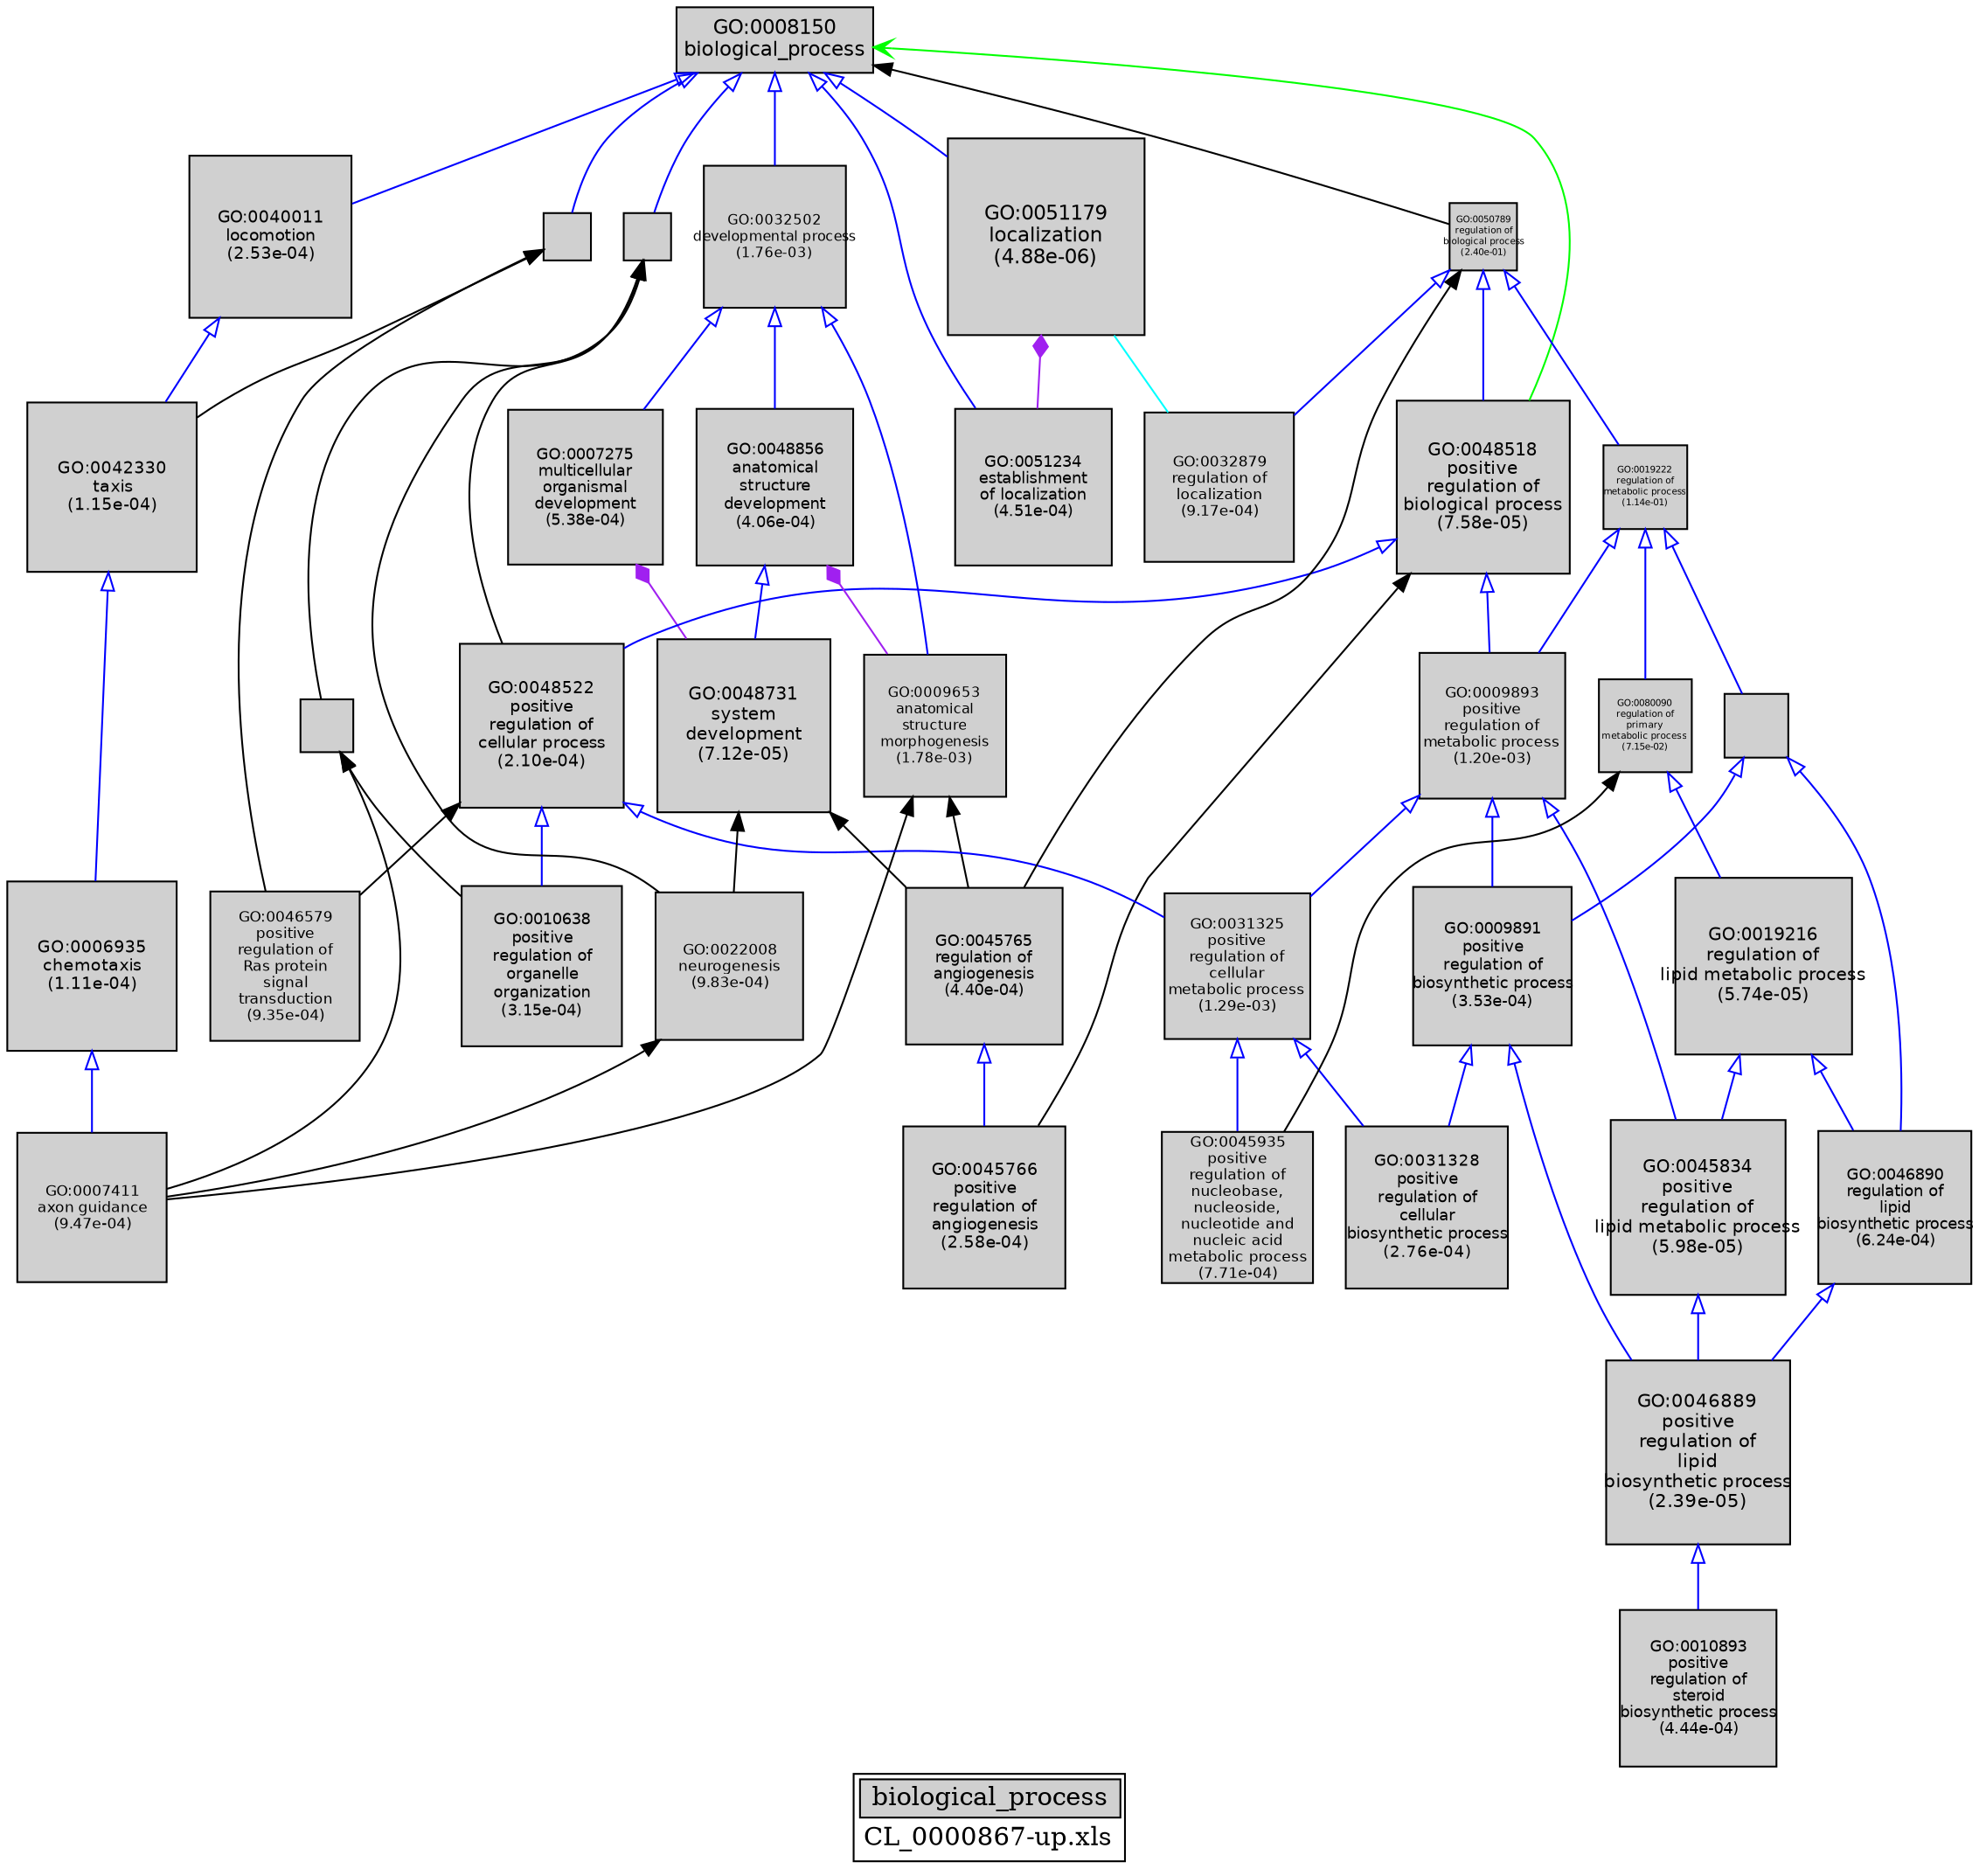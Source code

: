 digraph "biological_process" {
graph [ bgcolor = "#FFFFFF", label = <<TABLE COLOR="black" BGCOLOR="white"><TR><TD COLSPAN="2" BGCOLOR="#D0D0D0"><FONT COLOR="black">biological_process</FONT></TD></TR><TR><TD BORDER="0">CL_0000867-up.xls</TD></TR></TABLE>> ];
node [ fontname = "Helvetica" ];

subgraph "nodes" {

node [ style = "filled", fixedsize = "true", width = 1, shape = "box", fontsize = 9, fillcolor = "#D0D0D0", fontcolor = "black", color = "black" ];

"GO:0009889" [ URL = "#GO:0009889", label = "", width = 0.484019088156, shape = "box", height = 0.484019088156 ];
"GO:0022008" [ URL = "#GO:0022008", label = <<TABLE BORDER="0"><TR><TD>GO:0022008<BR/>neurogenesis<BR/>(9.83e-04)</TD></TR></TABLE>>, width = 1.13065005095, shape = "box", fontsize = 8.14068036687, height = 1.13065005095 ];
"GO:0008150" [ URL = "#GO:0008150", label = <<TABLE BORDER="0"><TR><TD>GO:0008150<BR/>biological_process</TD></TR></TABLE>>, width = 1.5, shape = "box", fontsize = 10.8 ];
"GO:0045935" [ URL = "#GO:0045935", label = <<TABLE BORDER="0"><TR><TD>GO:0045935<BR/>positive<BR/>regulation of<BR/>nucleobase,<BR/>nucleoside,<BR/>nucleotide and<BR/>nucleic acid<BR/>metabolic process<BR/>(7.71e-04)</TD></TR></TABLE>>, width = 1.15013043459, shape = "box", fontsize = 8.28093912904, height = 1.15013043459 ];
"GO:0045766" [ URL = "#GO:0045766", label = <<TABLE BORDER="0"><TR><TD>GO:0045766<BR/>positive<BR/>regulation of<BR/>angiogenesis<BR/>(2.58e-04)</TD></TR></TABLE>>, width = 1.23408455291, shape = "box", fontsize = 8.88540878096, height = 1.23408455291 ];
"GO:0007275" [ URL = "#GO:0007275", label = <<TABLE BORDER="0"><TR><TD>GO:0007275<BR/>multicellular<BR/>organismal<BR/>development<BR/>(5.38e-04)</TD></TR></TABLE>>, width = 1.17847621929, shape = "box", fontsize = 8.48502877892, height = 1.17847621929 ];
"GO:0019216" [ URL = "#GO:0019216", label = <<TABLE BORDER="0"><TR><TD>GO:0019216<BR/>regulation of<BR/>lipid metabolic process<BR/>(5.74e-05)</TD></TR></TABLE>>, width = 1.34106562221, shape = "box", fontsize = 9.65567247994, height = 1.34106562221 ];
"GO:0048518" [ URL = "#GO:0048518", label = <<TABLE BORDER="0"><TR><TD>GO:0048518<BR/>positive<BR/>regulation of<BR/>biological process<BR/>(7.58e-05)</TD></TR></TABLE>>, width = 1.32201826729, shape = "box", fontsize = 9.51853152448, height = 1.32201826729 ];
"GO:0040011" [ URL = "#GO:0040011", label = <<TABLE BORDER="0"><TR><TD>GO:0040011<BR/>locomotion<BR/>(2.53e-04)</TD></TR></TABLE>>, width = 1.23557184842, shape = "box", fontsize = 8.8961173086, height = 1.23557184842 ];
"GO:0071842" [ URL = "#GO:0071842", label = "", width = 0.403871989422, shape = "box", height = 0.403871989422 ];
"GO:0010638" [ URL = "#GO:0010638", label = <<TABLE BORDER="0"><TR><TD>GO:0010638<BR/>positive<BR/>regulation of<BR/>organelle<BR/>organization<BR/>(3.15e-04)</TD></TR></TABLE>>, width = 1.21940707452, shape = "box", fontsize = 8.77973093653, height = 1.21940707452 ];
"GO:0009653" [ URL = "#GO:0009653", label = <<TABLE BORDER="0"><TR><TD>GO:0009653<BR/>anatomical<BR/>structure<BR/>morphogenesis<BR/>(1.78e-03)</TD></TR></TABLE>>, width = 1.08141894848, shape = "box", fontsize = 7.78621642904, height = 1.08141894848 ];
"GO:0032502" [ URL = "#GO:0032502", label = <<TABLE BORDER="0"><TR><TD>GO:0032502<BR/>developmental process<BR/>(1.76e-03)</TD></TR></TABLE>>, width = 1.08257664177, shape = "box", fontsize = 7.79455182074, height = 1.08257664177 ];
"GO:0019222" [ URL = "#GO:0019222", label = <<TABLE BORDER="0"><TR><TD>GO:0019222<BR/>regulation of<BR/>metabolic process<BR/>(1.14e-01)</TD></TR></TABLE>>, width = 0.639141216216, shape = "box", fontsize = 5.0, height = 0.639141216216 ];
"GO:0006935" [ URL = "#GO:0006935", label = <<TABLE BORDER="0"><TR><TD>GO:0006935<BR/>chemotaxis<BR/>(1.11e-04)</TD></TR></TABLE>>, width = 1.29503803631, shape = "box", fontsize = 9.3242738614, height = 1.29503803631 ];
"GO:0031325" [ URL = "#GO:0031325", label = <<TABLE BORDER="0"><TR><TD>GO:0031325<BR/>positive<BR/>regulation of<BR/>cellular<BR/>metabolic process<BR/>(1.29e-03)</TD></TR></TABLE>>, width = 1.10821543889, shape = "box", fontsize = 7.97915116, height = 1.10821543889 ];
"GO:0051179" [ URL = "#GO:0051179", label = <<TABLE BORDER="0"><TR><TD>GO:0051179<BR/>localization<BR/>(4.88e-06)</TD></TR></TABLE>>, width = 1.5, shape = "box", fontsize = 10.8, height = 1.5 ];
"GO:0009893" [ URL = "#GO:0009893", label = <<TABLE BORDER="0"><TR><TD>GO:0009893<BR/>positive<BR/>regulation of<BR/>metabolic process<BR/>(1.20e-03)</TD></TR></TABLE>>, width = 1.11465839948, shape = "box", fontsize = 8.02554047625, height = 1.11465839948 ];
"GO:0050896" [ URL = "#GO:0050896", label = "", width = 0.356351884417, shape = "box", height = 0.356351884417 ];
"GO:0045834" [ URL = "#GO:0045834", label = <<TABLE BORDER="0"><TR><TD>GO:0045834<BR/>positive<BR/>regulation of<BR/>lipid metabolic process<BR/>(5.98e-05)</TD></TR></TABLE>>, width = 1.33827143461, shape = "box", fontsize = 9.63555432916, height = 1.33827143461 ];
"GO:0048522" [ URL = "#GO:0048522", label = <<TABLE BORDER="0"><TR><TD>GO:0048522<BR/>positive<BR/>regulation of<BR/>cellular process<BR/>(2.10e-04)</TD></TR></TABLE>>, width = 1.24945362624, shape = "box", fontsize = 8.99606610889, height = 1.24945362624 ];
"GO:0009987" [ URL = "#GO:0009987", label = "", width = 0.357555466016, shape = "box", height = 0.357555466016 ];
"GO:0046890" [ URL = "#GO:0046890", label = <<TABLE BORDER="0"><TR><TD>GO:0046890<BR/>regulation of<BR/>lipid<BR/>biosynthetic process<BR/>(6.24e-04)</TD></TR></TABLE>>, width = 1.16686674899, shape = "box", fontsize = 8.40144059273, height = 1.16686674899 ];
"GO:0050789" [ URL = "#GO:0050789", label = <<TABLE BORDER="0"><TR><TD>GO:0050789<BR/>regulation of<BR/>biological process<BR/>(2.40e-01)</TD></TR></TABLE>>, width = 0.520602707921, shape = "box", fontsize = 5.0, height = 0.520602707921 ];
"GO:0048856" [ URL = "#GO:0048856", label = <<TABLE BORDER="0"><TR><TD>GO:0048856<BR/>anatomical<BR/>structure<BR/>development<BR/>(4.06e-04)</TD></TR></TABLE>>, width = 1.2000264136, shape = "box", fontsize = 8.6401901779, height = 1.2000264136 ];
"GO:0045765" [ URL = "#GO:0045765", label = <<TABLE BORDER="0"><TR><TD>GO:0045765<BR/>regulation of<BR/>angiogenesis<BR/>(4.40e-04)</TD></TR></TABLE>>, width = 1.19394623625, shape = "box", fontsize = 8.59641290099, height = 1.19394623625 ];
"GO:0042330" [ URL = "#GO:0042330", label = <<TABLE BORDER="0"><TR><TD>GO:0042330<BR/>taxis<BR/>(1.15e-04)</TD></TR></TABLE>>, width = 1.29291079312, shape = "box", fontsize = 9.3089577105, height = 1.29291079312 ];
"GO:0009891" [ URL = "#GO:0009891", label = <<TABLE BORDER="0"><TR><TD>GO:0009891<BR/>positive<BR/>regulation of<BR/>biosynthetic process<BR/>(3.53e-04)</TD></TR></TABLE>>, width = 1.21067925707, shape = "box", fontsize = 8.71689065088, height = 1.21067925707 ];
"GO:0032879" [ URL = "#GO:0032879", label = <<TABLE BORDER="0"><TR><TD>GO:0032879<BR/>regulation of<BR/>localization<BR/>(9.17e-04)</TD></TR></TABLE>>, width = 1.13623595461, shape = "box", fontsize = 8.18089887317, height = 1.13623595461 ];
"GO:0051234" [ URL = "#GO:0051234", label = <<TABLE BORDER="0"><TR><TD>GO:0051234<BR/>establishment<BR/>of localization<BR/>(4.51e-04)</TD></TR></TABLE>>, width = 1.19213300771, shape = "box", fontsize = 8.58335765554, height = 1.19213300771 ];
"GO:0048731" [ URL = "#GO:0048731", label = <<TABLE BORDER="0"><TR><TD>GO:0048731<BR/>system<BR/>development<BR/>(7.12e-05)</TD></TR></TABLE>>, width = 1.32634227676, shape = "box", fontsize = 9.54966439268, height = 1.32634227676 ];
"GO:0046889" [ URL = "#GO:0046889", label = <<TABLE BORDER="0"><TR><TD>GO:0046889<BR/>positive<BR/>regulation of<BR/>lipid<BR/>biosynthetic process<BR/>(2.39e-05)</TD></TR></TABLE>>, width = 1.39960358842, shape = "box", fontsize = 10.0771458366, height = 1.39960358842 ];
"GO:0010893" [ URL = "#GO:0010893", label = <<TABLE BORDER="0"><TR><TD>GO:0010893<BR/>positive<BR/>regulation of<BR/>steroid<BR/>biosynthetic process<BR/>(4.44e-04)</TD></TR></TABLE>>, width = 1.19318127568, shape = "box", fontsize = 8.59090518487, height = 1.19318127568 ];
"GO:0046579" [ URL = "#GO:0046579", label = <<TABLE BORDER="0"><TR><TD>GO:0046579<BR/>positive<BR/>regulation of<BR/>Ras protein<BR/>signal<BR/>transduction<BR/>(9.35e-04)</TD></TR></TABLE>>, width = 1.13465282424, shape = "box", fontsize = 8.16950033454, height = 1.13465282424 ];
"GO:0080090" [ URL = "#GO:0080090", label = <<TABLE BORDER="0"><TR><TD>GO:0080090<BR/>regulation of<BR/>primary<BR/>metabolic process<BR/>(7.15e-02)</TD></TR></TABLE>>, width = 0.702170100459, shape = "box", fontsize = 5.0556247233, height = 0.702170100459 ];
"GO:0031328" [ URL = "#GO:0031328", label = <<TABLE BORDER="0"><TR><TD>GO:0031328<BR/>positive<BR/>regulation of<BR/>cellular<BR/>biosynthetic process<BR/>(2.76e-04)</TD></TR></TABLE>>, width = 1.22927536421, shape = "box", fontsize = 8.8507826223, height = 1.22927536421 ];
"GO:0007411" [ URL = "#GO:0007411", label = <<TABLE BORDER="0"><TR><TD>GO:0007411<BR/>axon guidance<BR/>(9.47e-04)</TD></TR></TABLE>>, width = 1.13359833208, shape = "box", fontsize = 8.16190799095, height = 1.13359833208 ];
}
subgraph "edges" {


edge [ dir = "back", weight = 1 ];
subgraph "regulates" {


edge [ color = "cyan", arrowtail = "none" ];
subgraph "positive" {


edge [ color = "green", arrowtail = "vee" ];
"GO:0008150" -> "GO:0048518";
}
subgraph "negative" {


edge [ color = "red", arrowtail = "tee" ];
}
"GO:0051179" -> "GO:0032879";
}
subgraph "part_of" {


edge [ color = "purple", arrowtail = "diamond", weight = 2.5 ];
"GO:0051179" -> "GO:0051234";
"GO:0007275" -> "GO:0048731";
"GO:0048856" -> "GO:0009653";
}
subgraph "is_a" {


edge [ color = "blue", arrowtail = "empty", weight = 5.0 ];
"GO:0046889" -> "GO:0010893";
"GO:0045834" -> "GO:0046889";
"GO:0019222" -> "GO:0080090";
"GO:0045765" -> "GO:0045766";
"GO:0080090" -> "GO:0019216";
"GO:0050789" -> "GO:0019222";
"GO:0019222" -> "GO:0009889";
"GO:0008150" -> "GO:0050896";
"GO:0009889" -> "GO:0046890";
"GO:0019216" -> "GO:0046890";
"GO:0031325" -> "GO:0031328";
"GO:0009893" -> "GO:0045834";
"GO:0032502" -> "GO:0009653";
"GO:0008150" -> "GO:0051179";
"GO:0009893" -> "GO:0031325";
"GO:0032502" -> "GO:0007275";
"GO:0048522" -> "GO:0010638";
"GO:0019216" -> "GO:0045834";
"GO:0031325" -> "GO:0045935";
"GO:0008150" -> "GO:0009987";
"GO:0048518" -> "GO:0048522";
"GO:0042330" -> "GO:0006935";
"GO:0040011" -> "GO:0042330";
"GO:0008150" -> "GO:0040011";
"GO:0032502" -> "GO:0048856";
"GO:0009893" -> "GO:0009891";
"GO:0048522" -> "GO:0031325";
"GO:0050789" -> "GO:0048518";
"GO:0009889" -> "GO:0009891";
"GO:0048518" -> "GO:0009893";
"GO:0008150" -> "GO:0051234";
"GO:0009891" -> "GO:0046889";
"GO:0050789" -> "GO:0032879";
"GO:0048856" -> "GO:0048731";
"GO:0019222" -> "GO:0009893";
"GO:0046890" -> "GO:0046889";
"GO:0009891" -> "GO:0031328";
"GO:0008150" -> "GO:0032502";
"GO:0006935" -> "GO:0007411";
}
"GO:0048731" -> "GO:0022008";
"GO:0048522" -> "GO:0046579";
"GO:0071842" -> "GO:0010638";
"GO:0009987" -> "GO:0071842";
"GO:0009987" -> "GO:0048522";
"GO:0050896" -> "GO:0046579";
"GO:0009653" -> "GO:0007411";
"GO:0048518" -> "GO:0045766";
"GO:0080090" -> "GO:0045935";
"GO:0009987" -> "GO:0022008";
"GO:0071842" -> "GO:0007411";
"GO:0050896" -> "GO:0042330";
"GO:0050789" -> "GO:0045765";
"GO:0048731" -> "GO:0045765";
"GO:0009653" -> "GO:0045765";
"GO:0008150" -> "GO:0050789";
"GO:0022008" -> "GO:0007411";
}
}
